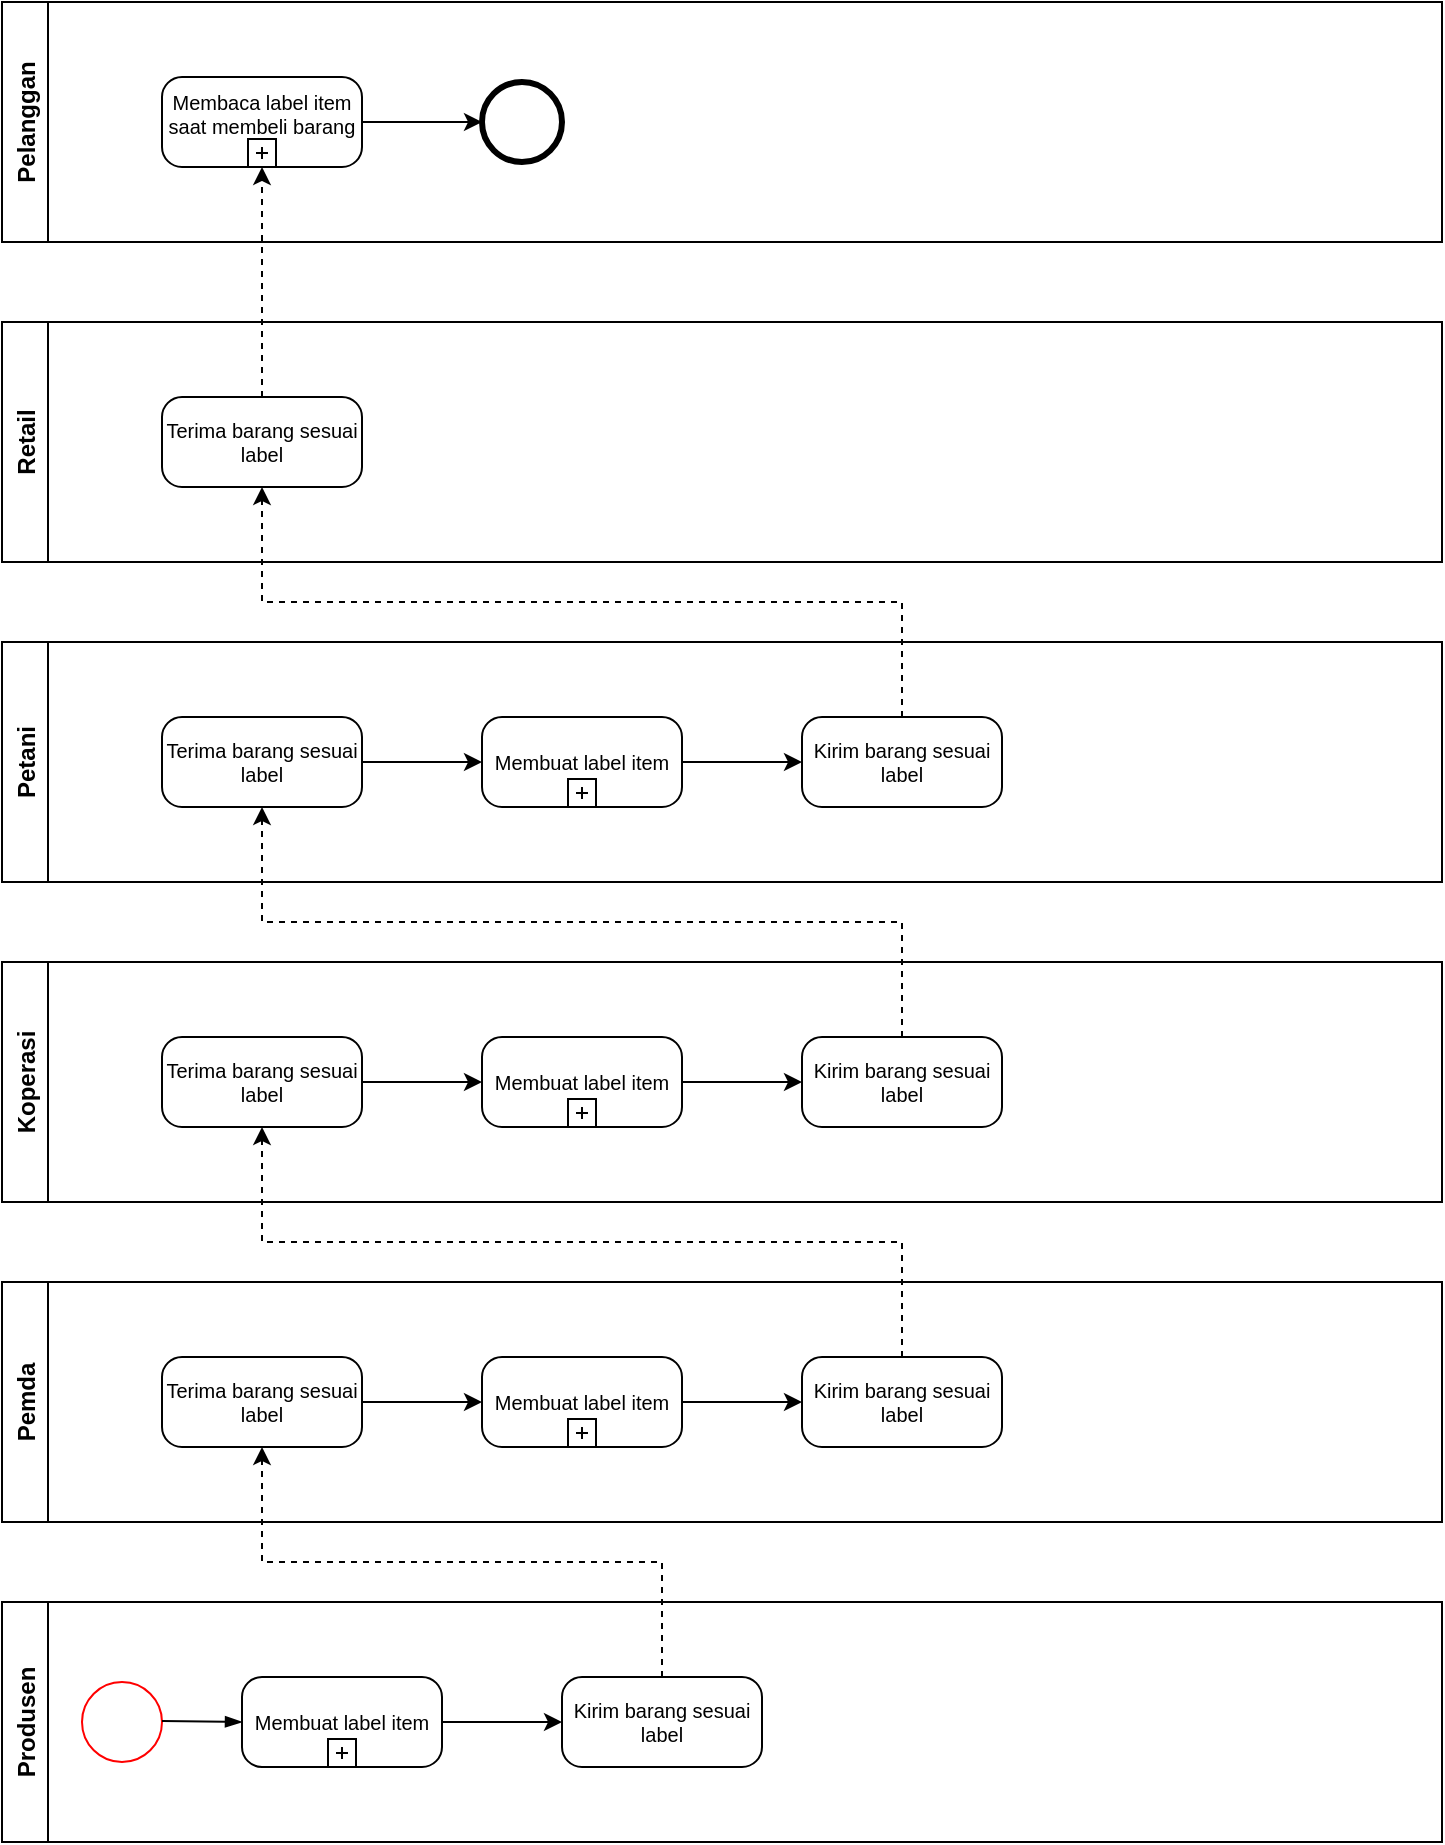 <mxfile version="16.1.0" type="github">
  <diagram id="prtHgNgQTEPvFCAcTncT" name="Page-1">
    <mxGraphModel dx="782" dy="394" grid="1" gridSize="10" guides="1" tooltips="1" connect="1" arrows="1" fold="1" page="1" pageScale="1" pageWidth="827" pageHeight="1169" math="0" shadow="0">
      <root>
        <mxCell id="0" />
        <mxCell id="1" parent="0" />
        <mxCell id="46JCuXxfw7LI-saH6JU8-1" value="Pemda" style="swimlane;horizontal=0;" parent="1" vertex="1">
          <mxGeometry x="80" y="760" width="720" height="120" as="geometry" />
        </mxCell>
        <mxCell id="N2taPCmN-jDFq6S7jAZY-5" style="edgeStyle=orthogonalEdgeStyle;rounded=0;orthogonalLoop=1;jettySize=auto;html=1;exitX=1;exitY=0.5;exitDx=0;exitDy=0;exitPerimeter=0;entryX=0;entryY=0.5;entryDx=0;entryDy=0;entryPerimeter=0;" edge="1" parent="46JCuXxfw7LI-saH6JU8-1" source="N2taPCmN-jDFq6S7jAZY-2" target="N2taPCmN-jDFq6S7jAZY-4">
          <mxGeometry relative="1" as="geometry" />
        </mxCell>
        <mxCell id="N2taPCmN-jDFq6S7jAZY-2" value="Terima barang sesuai label" style="points=[[0.25,0,0],[0.5,0,0],[0.75,0,0],[1,0.25,0],[1,0.5,0],[1,0.75,0],[0.75,1,0],[0.5,1,0],[0.25,1,0],[0,0.75,0],[0,0.5,0],[0,0.25,0]];shape=mxgraph.bpmn.task;whiteSpace=wrap;rectStyle=rounded;size=10;taskMarker=abstract;fontSize=10;" vertex="1" parent="46JCuXxfw7LI-saH6JU8-1">
          <mxGeometry x="80" y="37.5" width="100" height="45" as="geometry" />
        </mxCell>
        <mxCell id="N2taPCmN-jDFq6S7jAZY-7" style="edgeStyle=orthogonalEdgeStyle;rounded=0;orthogonalLoop=1;jettySize=auto;html=1;exitX=1;exitY=0.5;exitDx=0;exitDy=0;exitPerimeter=0;entryX=0;entryY=0.5;entryDx=0;entryDy=0;entryPerimeter=0;" edge="1" parent="46JCuXxfw7LI-saH6JU8-1" source="N2taPCmN-jDFq6S7jAZY-4" target="N2taPCmN-jDFq6S7jAZY-6">
          <mxGeometry relative="1" as="geometry" />
        </mxCell>
        <mxCell id="N2taPCmN-jDFq6S7jAZY-4" value="Membuat label item" style="points=[[0.25,0,0],[0.5,0,0],[0.75,0,0],[1,0.25,0],[1,0.5,0],[1,0.75,0],[0.75,1,0],[0.5,1,0],[0.25,1,0],[0,0.75,0],[0,0.5,0],[0,0.25,0]];shape=mxgraph.bpmn.task;whiteSpace=wrap;rectStyle=rounded;size=10;taskMarker=abstract;isLoopSub=1;fontSize=10;" vertex="1" parent="46JCuXxfw7LI-saH6JU8-1">
          <mxGeometry x="240" y="37.5" width="100" height="45" as="geometry" />
        </mxCell>
        <mxCell id="N2taPCmN-jDFq6S7jAZY-6" value="Kirim barang sesuai label" style="points=[[0.25,0,0],[0.5,0,0],[0.75,0,0],[1,0.25,0],[1,0.5,0],[1,0.75,0],[0.75,1,0],[0.5,1,0],[0.25,1,0],[0,0.75,0],[0,0.5,0],[0,0.25,0]];shape=mxgraph.bpmn.task;whiteSpace=wrap;rectStyle=rounded;size=10;taskMarker=abstract;fontSize=10;" vertex="1" parent="46JCuXxfw7LI-saH6JU8-1">
          <mxGeometry x="400" y="37.5" width="100" height="45" as="geometry" />
        </mxCell>
        <mxCell id="46JCuXxfw7LI-saH6JU8-4" value="Koperasi" style="swimlane;horizontal=0;" parent="1" vertex="1">
          <mxGeometry x="80" y="600" width="720" height="120" as="geometry" />
        </mxCell>
        <mxCell id="N2taPCmN-jDFq6S7jAZY-11" style="edgeStyle=orthogonalEdgeStyle;rounded=0;orthogonalLoop=1;jettySize=auto;html=1;exitX=1;exitY=0.5;exitDx=0;exitDy=0;exitPerimeter=0;" edge="1" parent="46JCuXxfw7LI-saH6JU8-4" source="N2taPCmN-jDFq6S7jAZY-8" target="N2taPCmN-jDFq6S7jAZY-10">
          <mxGeometry relative="1" as="geometry" />
        </mxCell>
        <mxCell id="N2taPCmN-jDFq6S7jAZY-8" value="Terima barang sesuai label" style="points=[[0.25,0,0],[0.5,0,0],[0.75,0,0],[1,0.25,0],[1,0.5,0],[1,0.75,0],[0.75,1,0],[0.5,1,0],[0.25,1,0],[0,0.75,0],[0,0.5,0],[0,0.25,0]];shape=mxgraph.bpmn.task;whiteSpace=wrap;rectStyle=rounded;size=10;taskMarker=abstract;fontSize=10;" vertex="1" parent="46JCuXxfw7LI-saH6JU8-4">
          <mxGeometry x="80" y="37.5" width="100" height="45" as="geometry" />
        </mxCell>
        <mxCell id="N2taPCmN-jDFq6S7jAZY-13" style="edgeStyle=orthogonalEdgeStyle;rounded=0;orthogonalLoop=1;jettySize=auto;html=1;exitX=1;exitY=0.5;exitDx=0;exitDy=0;exitPerimeter=0;entryX=0;entryY=0.5;entryDx=0;entryDy=0;entryPerimeter=0;" edge="1" parent="46JCuXxfw7LI-saH6JU8-4" source="N2taPCmN-jDFq6S7jAZY-10" target="N2taPCmN-jDFq6S7jAZY-12">
          <mxGeometry relative="1" as="geometry" />
        </mxCell>
        <mxCell id="N2taPCmN-jDFq6S7jAZY-10" value="Membuat label item" style="points=[[0.25,0,0],[0.5,0,0],[0.75,0,0],[1,0.25,0],[1,0.5,0],[1,0.75,0],[0.75,1,0],[0.5,1,0],[0.25,1,0],[0,0.75,0],[0,0.5,0],[0,0.25,0]];shape=mxgraph.bpmn.task;whiteSpace=wrap;rectStyle=rounded;size=10;taskMarker=abstract;isLoopSub=1;fontSize=10;" vertex="1" parent="46JCuXxfw7LI-saH6JU8-4">
          <mxGeometry x="240" y="37.5" width="100" height="45" as="geometry" />
        </mxCell>
        <mxCell id="N2taPCmN-jDFq6S7jAZY-12" value="Kirim barang sesuai label" style="points=[[0.25,0,0],[0.5,0,0],[0.75,0,0],[1,0.25,0],[1,0.5,0],[1,0.75,0],[0.75,1,0],[0.5,1,0],[0.25,1,0],[0,0.75,0],[0,0.5,0],[0,0.25,0]];shape=mxgraph.bpmn.task;whiteSpace=wrap;rectStyle=rounded;size=10;taskMarker=abstract;fontSize=10;" vertex="1" parent="46JCuXxfw7LI-saH6JU8-4">
          <mxGeometry x="400" y="37.5" width="100" height="45" as="geometry" />
        </mxCell>
        <mxCell id="46JCuXxfw7LI-saH6JU8-5" value="Petani" style="swimlane;horizontal=0;startSize=23;" parent="1" vertex="1">
          <mxGeometry x="80" y="440" width="720" height="120" as="geometry" />
        </mxCell>
        <mxCell id="N2taPCmN-jDFq6S7jAZY-19" style="edgeStyle=orthogonalEdgeStyle;rounded=0;orthogonalLoop=1;jettySize=auto;html=1;exitX=1;exitY=0.5;exitDx=0;exitDy=0;exitPerimeter=0;entryX=0;entryY=0.5;entryDx=0;entryDy=0;entryPerimeter=0;" edge="1" parent="46JCuXxfw7LI-saH6JU8-5" source="N2taPCmN-jDFq6S7jAZY-14" target="N2taPCmN-jDFq6S7jAZY-15">
          <mxGeometry relative="1" as="geometry" />
        </mxCell>
        <mxCell id="N2taPCmN-jDFq6S7jAZY-14" value="Terima barang sesuai label" style="points=[[0.25,0,0],[0.5,0,0],[0.75,0,0],[1,0.25,0],[1,0.5,0],[1,0.75,0],[0.75,1,0],[0.5,1,0],[0.25,1,0],[0,0.75,0],[0,0.5,0],[0,0.25,0]];shape=mxgraph.bpmn.task;whiteSpace=wrap;rectStyle=rounded;size=10;taskMarker=abstract;fontSize=10;" vertex="1" parent="46JCuXxfw7LI-saH6JU8-5">
          <mxGeometry x="80" y="37.5" width="100" height="45" as="geometry" />
        </mxCell>
        <mxCell id="N2taPCmN-jDFq6S7jAZY-20" style="edgeStyle=orthogonalEdgeStyle;rounded=0;orthogonalLoop=1;jettySize=auto;html=1;exitX=1;exitY=0.5;exitDx=0;exitDy=0;exitPerimeter=0;entryX=0;entryY=0.5;entryDx=0;entryDy=0;entryPerimeter=0;" edge="1" parent="46JCuXxfw7LI-saH6JU8-5" source="N2taPCmN-jDFq6S7jAZY-15" target="N2taPCmN-jDFq6S7jAZY-16">
          <mxGeometry relative="1" as="geometry" />
        </mxCell>
        <mxCell id="N2taPCmN-jDFq6S7jAZY-15" value="Membuat label item" style="points=[[0.25,0,0],[0.5,0,0],[0.75,0,0],[1,0.25,0],[1,0.5,0],[1,0.75,0],[0.75,1,0],[0.5,1,0],[0.25,1,0],[0,0.75,0],[0,0.5,0],[0,0.25,0]];shape=mxgraph.bpmn.task;whiteSpace=wrap;rectStyle=rounded;size=10;taskMarker=abstract;isLoopSub=1;fontSize=10;" vertex="1" parent="46JCuXxfw7LI-saH6JU8-5">
          <mxGeometry x="240" y="37.5" width="100" height="45" as="geometry" />
        </mxCell>
        <mxCell id="N2taPCmN-jDFq6S7jAZY-16" value="Kirim barang sesuai label" style="points=[[0.25,0,0],[0.5,0,0],[0.75,0,0],[1,0.25,0],[1,0.5,0],[1,0.75,0],[0.75,1,0],[0.5,1,0],[0.25,1,0],[0,0.75,0],[0,0.5,0],[0,0.25,0]];shape=mxgraph.bpmn.task;whiteSpace=wrap;rectStyle=rounded;size=10;taskMarker=abstract;fontSize=10;" vertex="1" parent="46JCuXxfw7LI-saH6JU8-5">
          <mxGeometry x="400" y="37.5" width="100" height="45" as="geometry" />
        </mxCell>
        <mxCell id="46JCuXxfw7LI-saH6JU8-6" value="Pelanggan" style="swimlane;horizontal=0;startSize=23;" parent="1" vertex="1">
          <mxGeometry x="80" y="120" width="720" height="120" as="geometry" />
        </mxCell>
        <mxCell id="N2taPCmN-jDFq6S7jAZY-31" style="edgeStyle=orthogonalEdgeStyle;rounded=0;orthogonalLoop=1;jettySize=auto;html=1;exitX=1;exitY=0.5;exitDx=0;exitDy=0;exitPerimeter=0;" edge="1" parent="46JCuXxfw7LI-saH6JU8-6" source="N2taPCmN-jDFq6S7jAZY-29" target="N2taPCmN-jDFq6S7jAZY-30">
          <mxGeometry relative="1" as="geometry" />
        </mxCell>
        <mxCell id="N2taPCmN-jDFq6S7jAZY-29" value="Membaca label item saat membeli barang" style="points=[[0.25,0,0],[0.5,0,0],[0.75,0,0],[1,0.25,0],[1,0.5,0],[1,0.75,0],[0.75,1,0],[0.5,1,0],[0.25,1,0],[0,0.75,0],[0,0.5,0],[0,0.25,0]];shape=mxgraph.bpmn.task;whiteSpace=wrap;rectStyle=rounded;size=10;taskMarker=abstract;isLoopSub=1;fontSize=10;verticalAlign=top;" vertex="1" parent="46JCuXxfw7LI-saH6JU8-6">
          <mxGeometry x="80" y="37.5" width="100" height="45" as="geometry" />
        </mxCell>
        <mxCell id="N2taPCmN-jDFq6S7jAZY-30" value="" style="points=[[0.145,0.145,0],[0.5,0,0],[0.855,0.145,0],[1,0.5,0],[0.855,0.855,0],[0.5,1,0],[0.145,0.855,0],[0,0.5,0]];shape=mxgraph.bpmn.event;html=1;verticalLabelPosition=bottom;labelBackgroundColor=#ffffff;verticalAlign=top;align=center;perimeter=ellipsePerimeter;outlineConnect=0;aspect=fixed;outline=end;symbol=terminate2;" vertex="1" parent="46JCuXxfw7LI-saH6JU8-6">
          <mxGeometry x="240" y="40" width="40" height="40" as="geometry" />
        </mxCell>
        <mxCell id="46JCuXxfw7LI-saH6JU8-7" value="Produsen" style="swimlane;horizontal=0;startSize=23;" parent="1" vertex="1">
          <mxGeometry x="80" y="920" width="720" height="120" as="geometry" />
        </mxCell>
        <mxCell id="46JCuXxfw7LI-saH6JU8-8" value="" style="ellipse;whiteSpace=wrap;html=1;aspect=fixed;strokeColor=#FF0000;" parent="46JCuXxfw7LI-saH6JU8-7" vertex="1">
          <mxGeometry x="40" y="40" width="40" height="40" as="geometry" />
        </mxCell>
        <mxCell id="fUq5Y2bzuS52Zacvv2sS-2" value="Kirim barang sesuai label" style="points=[[0.25,0,0],[0.5,0,0],[0.75,0,0],[1,0.25,0],[1,0.5,0],[1,0.75,0],[0.75,1,0],[0.5,1,0],[0.25,1,0],[0,0.75,0],[0,0.5,0],[0,0.25,0]];shape=mxgraph.bpmn.task;whiteSpace=wrap;rectStyle=rounded;size=10;taskMarker=abstract;fontSize=10;" parent="46JCuXxfw7LI-saH6JU8-7" vertex="1">
          <mxGeometry x="280" y="37.5" width="100" height="45" as="geometry" />
        </mxCell>
        <mxCell id="fUq5Y2bzuS52Zacvv2sS-8" style="edgeStyle=none;rounded=0;orthogonalLoop=1;jettySize=auto;html=1;exitX=1;exitY=0.5;exitDx=0;exitDy=0;exitPerimeter=0;fontSize=10;" parent="46JCuXxfw7LI-saH6JU8-7" source="fUq5Y2bzuS52Zacvv2sS-3" target="fUq5Y2bzuS52Zacvv2sS-2" edge="1">
          <mxGeometry relative="1" as="geometry" />
        </mxCell>
        <mxCell id="fUq5Y2bzuS52Zacvv2sS-3" value="Membuat label item" style="points=[[0.25,0,0],[0.5,0,0],[0.75,0,0],[1,0.25,0],[1,0.5,0],[1,0.75,0],[0.75,1,0],[0.5,1,0],[0.25,1,0],[0,0.75,0],[0,0.5,0],[0,0.25,0]];shape=mxgraph.bpmn.task;whiteSpace=wrap;rectStyle=rounded;size=10;taskMarker=abstract;isLoopSub=1;fontSize=10;" parent="46JCuXxfw7LI-saH6JU8-7" vertex="1">
          <mxGeometry x="120" y="37.5" width="100" height="45" as="geometry" />
        </mxCell>
        <mxCell id="fUq5Y2bzuS52Zacvv2sS-4" value="" style="fontSize=12;html=1;endArrow=blockThin;endFill=1;rounded=0;entryX=0;entryY=0.5;entryDx=0;entryDy=0;entryPerimeter=0;" parent="46JCuXxfw7LI-saH6JU8-7" target="fUq5Y2bzuS52Zacvv2sS-3" edge="1">
          <mxGeometry width="160" relative="1" as="geometry">
            <mxPoint x="80" y="59.5" as="sourcePoint" />
            <mxPoint x="240" y="59.5" as="targetPoint" />
          </mxGeometry>
        </mxCell>
        <mxCell id="N2taPCmN-jDFq6S7jAZY-1" value="Retail" style="swimlane;horizontal=0;startSize=23;" vertex="1" parent="1">
          <mxGeometry x="80" y="280" width="720" height="120" as="geometry" />
        </mxCell>
        <mxCell id="N2taPCmN-jDFq6S7jAZY-22" value="Terima barang sesuai label" style="points=[[0.25,0,0],[0.5,0,0],[0.75,0,0],[1,0.25,0],[1,0.5,0],[1,0.75,0],[0.75,1,0],[0.5,1,0],[0.25,1,0],[0,0.75,0],[0,0.5,0],[0,0.25,0]];shape=mxgraph.bpmn.task;whiteSpace=wrap;rectStyle=rounded;size=10;taskMarker=abstract;fontSize=10;" vertex="1" parent="N2taPCmN-jDFq6S7jAZY-1">
          <mxGeometry x="80" y="37.5" width="100" height="45" as="geometry" />
        </mxCell>
        <mxCell id="N2taPCmN-jDFq6S7jAZY-3" style="edgeStyle=orthogonalEdgeStyle;rounded=0;orthogonalLoop=1;jettySize=auto;html=1;exitX=0.5;exitY=0;exitDx=0;exitDy=0;exitPerimeter=0;entryX=0.5;entryY=1;entryDx=0;entryDy=0;entryPerimeter=0;dashed=1;" edge="1" parent="1" source="fUq5Y2bzuS52Zacvv2sS-2" target="N2taPCmN-jDFq6S7jAZY-2">
          <mxGeometry relative="1" as="geometry" />
        </mxCell>
        <mxCell id="N2taPCmN-jDFq6S7jAZY-9" style="edgeStyle=orthogonalEdgeStyle;rounded=0;orthogonalLoop=1;jettySize=auto;html=1;exitX=0.5;exitY=0;exitDx=0;exitDy=0;exitPerimeter=0;entryX=0.5;entryY=1;entryDx=0;entryDy=0;entryPerimeter=0;dashed=1;" edge="1" parent="1" source="N2taPCmN-jDFq6S7jAZY-6" target="N2taPCmN-jDFq6S7jAZY-8">
          <mxGeometry relative="1" as="geometry" />
        </mxCell>
        <mxCell id="N2taPCmN-jDFq6S7jAZY-18" style="edgeStyle=orthogonalEdgeStyle;rounded=0;orthogonalLoop=1;jettySize=auto;html=1;exitX=0.5;exitY=0;exitDx=0;exitDy=0;exitPerimeter=0;entryX=0.5;entryY=1;entryDx=0;entryDy=0;entryPerimeter=0;dashed=1;" edge="1" parent="1" source="N2taPCmN-jDFq6S7jAZY-12" target="N2taPCmN-jDFq6S7jAZY-14">
          <mxGeometry relative="1" as="geometry" />
        </mxCell>
        <mxCell id="N2taPCmN-jDFq6S7jAZY-26" style="edgeStyle=orthogonalEdgeStyle;rounded=0;orthogonalLoop=1;jettySize=auto;html=1;exitX=0.5;exitY=0;exitDx=0;exitDy=0;exitPerimeter=0;entryX=0.5;entryY=1;entryDx=0;entryDy=0;entryPerimeter=0;dashed=1;" edge="1" parent="1" source="N2taPCmN-jDFq6S7jAZY-16" target="N2taPCmN-jDFq6S7jAZY-22">
          <mxGeometry relative="1" as="geometry" />
        </mxCell>
        <mxCell id="N2taPCmN-jDFq6S7jAZY-28" style="edgeStyle=orthogonalEdgeStyle;rounded=0;orthogonalLoop=1;jettySize=auto;html=1;exitX=0.5;exitY=0;exitDx=0;exitDy=0;exitPerimeter=0;dashed=1;" edge="1" parent="1" source="N2taPCmN-jDFq6S7jAZY-22">
          <mxGeometry relative="1" as="geometry">
            <mxPoint x="370" y="317.5" as="sourcePoint" />
            <mxPoint x="210" y="202.5" as="targetPoint" />
          </mxGeometry>
        </mxCell>
      </root>
    </mxGraphModel>
  </diagram>
</mxfile>
